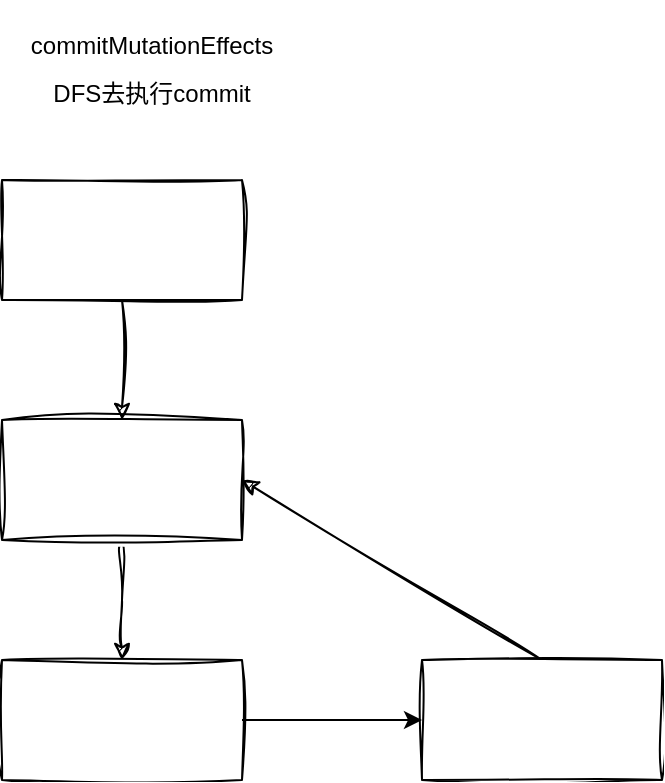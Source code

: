 <mxfile version="20.8.5" type="github">
  <diagram id="HW3-wF_kVU0GYXKQALnY" name="第 1 页">
    <mxGraphModel dx="1146" dy="798" grid="1" gridSize="10" guides="1" tooltips="1" connect="1" arrows="1" fold="1" page="1" pageScale="1" pageWidth="827" pageHeight="1169" math="0" shadow="0">
      <root>
        <mxCell id="0" />
        <mxCell id="1" parent="0" />
        <mxCell id="Ku5rPqVDEu0kp4lwVWxD-3" style="edgeStyle=orthogonalEdgeStyle;rounded=0;orthogonalLoop=1;jettySize=auto;html=1;sketch=1;curveFitting=1;jiggle=2;" parent="1" source="Ku5rPqVDEu0kp4lwVWxD-1" target="Ku5rPqVDEu0kp4lwVWxD-2" edge="1">
          <mxGeometry relative="1" as="geometry" />
        </mxCell>
        <mxCell id="Ku5rPqVDEu0kp4lwVWxD-1" value="" style="rounded=0;whiteSpace=wrap;html=1;sketch=1;curveFitting=1;jiggle=2;" parent="1" vertex="1">
          <mxGeometry x="150" y="200" width="120" height="60" as="geometry" />
        </mxCell>
        <mxCell id="Ku5rPqVDEu0kp4lwVWxD-5" style="edgeStyle=orthogonalEdgeStyle;rounded=0;orthogonalLoop=1;jettySize=auto;html=1;entryX=0.5;entryY=0;entryDx=0;entryDy=0;sketch=1;curveFitting=1;jiggle=2;" parent="1" source="Ku5rPqVDEu0kp4lwVWxD-2" target="Ku5rPqVDEu0kp4lwVWxD-4" edge="1">
          <mxGeometry relative="1" as="geometry">
            <Array as="points">
              <mxPoint x="210" y="410" />
              <mxPoint x="210" y="410" />
            </Array>
          </mxGeometry>
        </mxCell>
        <mxCell id="Ku5rPqVDEu0kp4lwVWxD-2" value="" style="rounded=0;whiteSpace=wrap;html=1;sketch=1;curveFitting=1;jiggle=2;" parent="1" vertex="1">
          <mxGeometry x="150" y="320" width="120" height="60" as="geometry" />
        </mxCell>
        <mxCell id="Ku5rPqVDEu0kp4lwVWxD-7" style="edgeStyle=orthogonalEdgeStyle;rounded=0;orthogonalLoop=1;jettySize=auto;html=1;entryX=0;entryY=0.5;entryDx=0;entryDy=0;" parent="1" source="Ku5rPqVDEu0kp4lwVWxD-4" target="Ku5rPqVDEu0kp4lwVWxD-6" edge="1">
          <mxGeometry relative="1" as="geometry" />
        </mxCell>
        <mxCell id="Ku5rPqVDEu0kp4lwVWxD-4" value="" style="rounded=0;whiteSpace=wrap;html=1;sketch=1;curveFitting=1;jiggle=2;" parent="1" vertex="1">
          <mxGeometry x="150" y="440" width="120" height="60" as="geometry" />
        </mxCell>
        <mxCell id="Ku5rPqVDEu0kp4lwVWxD-9" style="orthogonalLoop=1;jettySize=auto;html=1;entryX=1;entryY=0.5;entryDx=0;entryDy=0;rounded=0;exitX=0.5;exitY=0;exitDx=0;exitDy=0;sketch=1;curveFitting=1;jiggle=2;" parent="1" source="Ku5rPqVDEu0kp4lwVWxD-6" target="Ku5rPqVDEu0kp4lwVWxD-2" edge="1">
          <mxGeometry relative="1" as="geometry" />
        </mxCell>
        <mxCell id="Ku5rPqVDEu0kp4lwVWxD-6" value="" style="rounded=0;whiteSpace=wrap;html=1;glass=0;sketch=1;curveFitting=1;jiggle=2;" parent="1" vertex="1">
          <mxGeometry x="360" y="440" width="120" height="60" as="geometry" />
        </mxCell>
        <mxCell id="Ku5rPqVDEu0kp4lwVWxD-10" value="&lt;div class=&quot;lake-content&quot;&gt;&lt;p style=&quot;margin: 0; padding: 0; min-height: 24px&quot; class=&quot;ne-p&quot; id=&quot;ue68f30f5&quot;&gt;commitMutationEffects&lt;/p&gt;&lt;/div&gt;DFS去执行commit" style="text;html=1;strokeColor=none;fillColor=none;align=center;verticalAlign=middle;whiteSpace=wrap;rounded=0;" parent="1" vertex="1">
          <mxGeometry x="150" y="110" width="150" height="70" as="geometry" />
        </mxCell>
      </root>
    </mxGraphModel>
  </diagram>
</mxfile>

